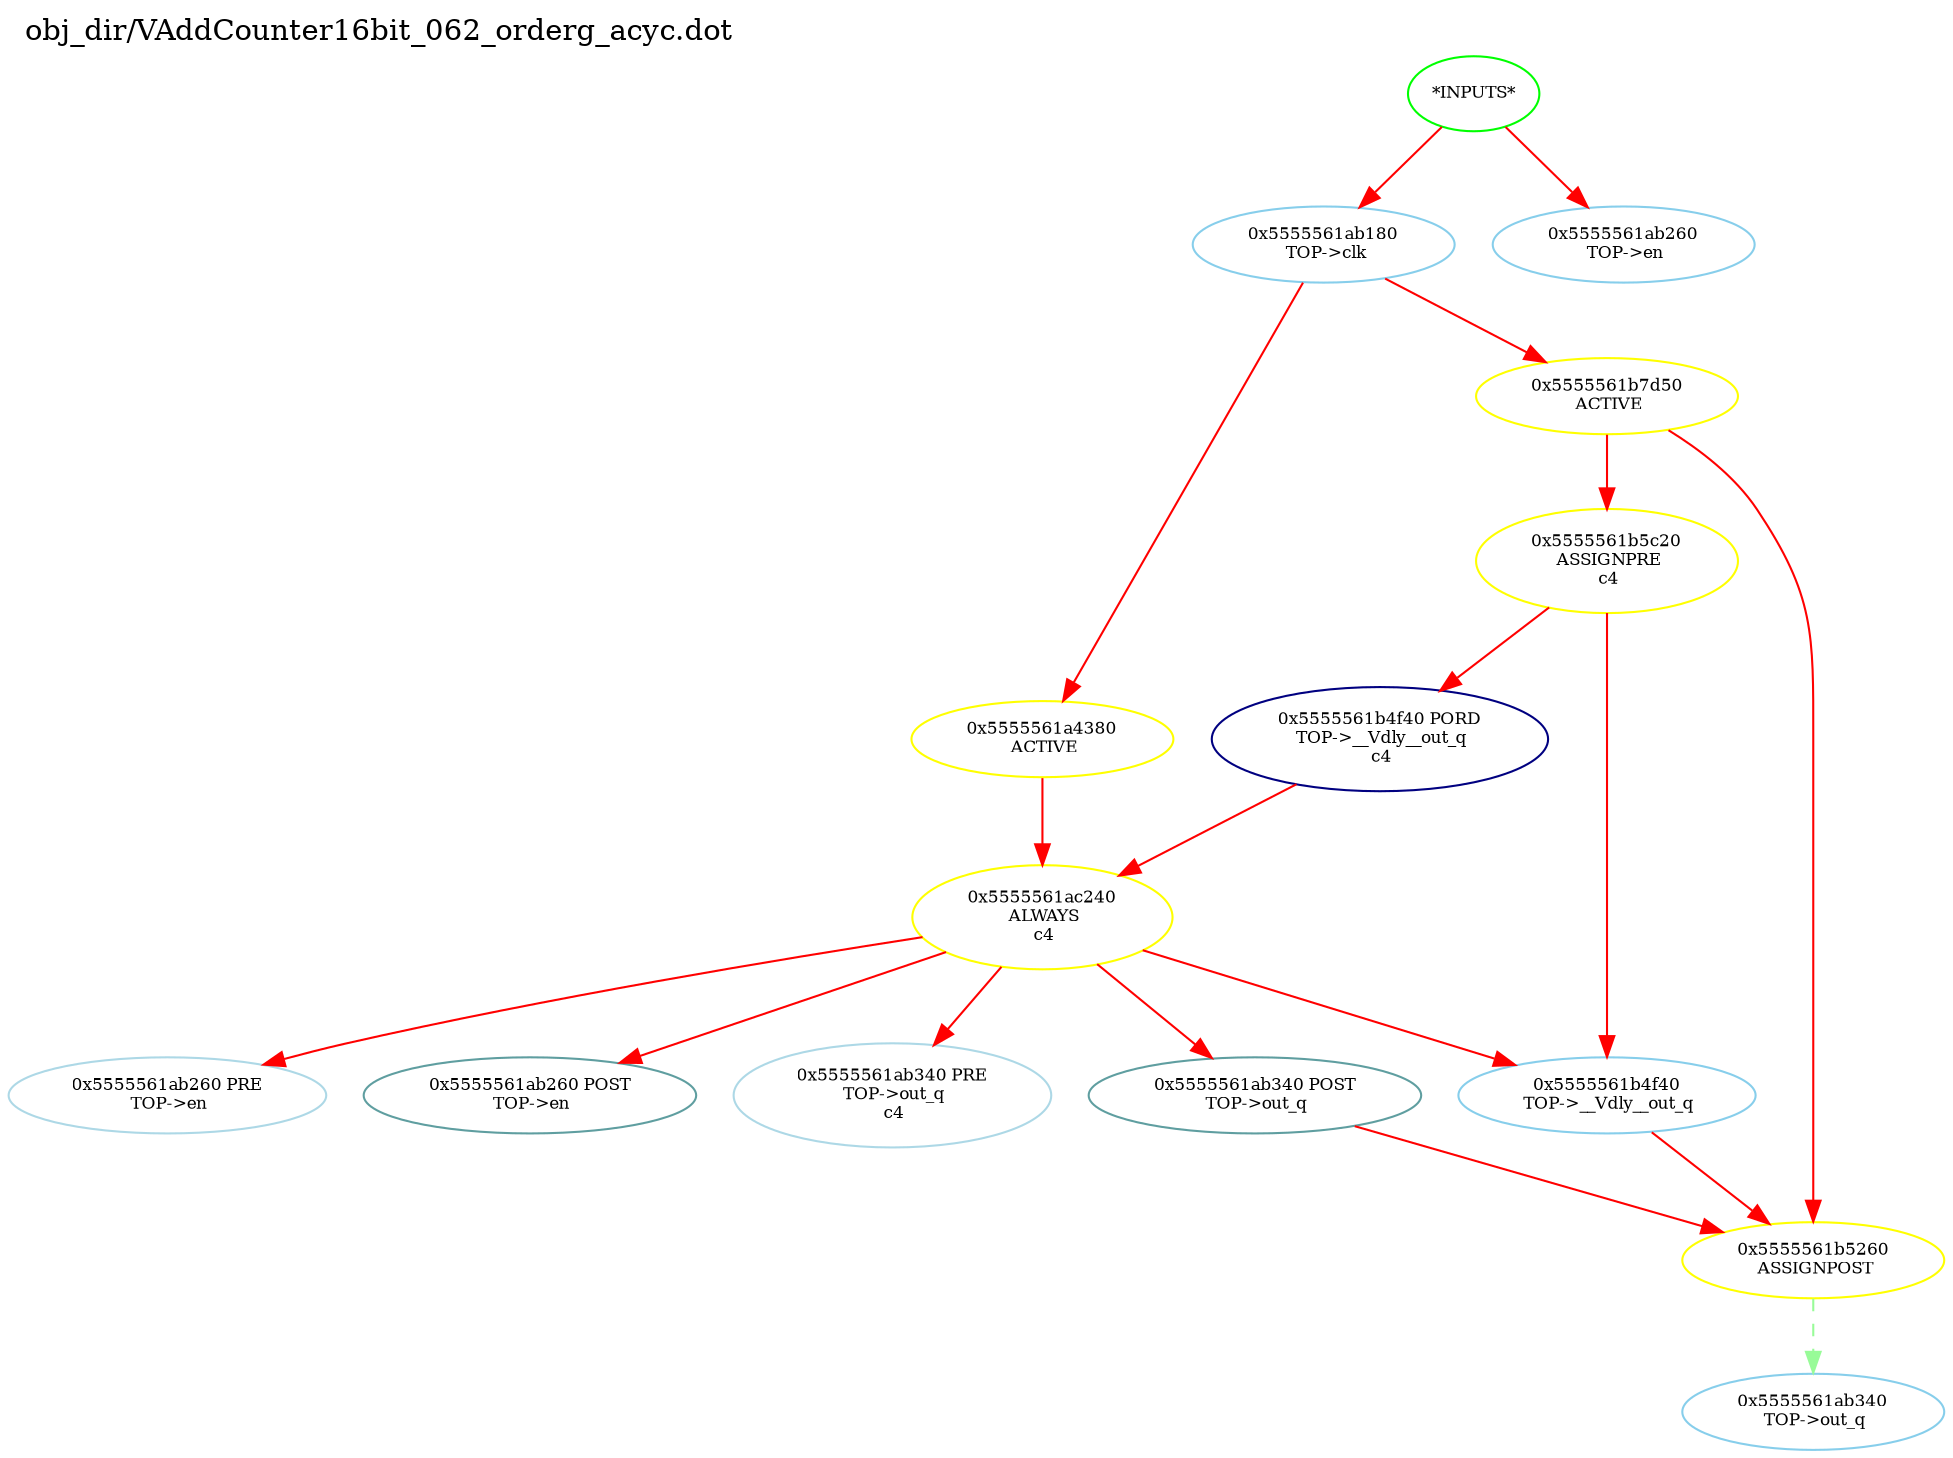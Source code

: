 digraph v3graph {
	graph	[label="obj_dir/VAddCounter16bit_062_orderg_acyc.dot",
		 labelloc=t, labeljust=l,
		 //size="7.5,10",
		 rankdir=TB];
	n0	[fontsize=8 label="*INPUTS*", color=green];
	n0x5555561aafc0_1	[fontsize=8 label="0x5555561ab180\n TOP->clk", color=skyblue];
	n0x5555561aafc0_2	[fontsize=8 label="0x5555561ab260\n TOP->en", color=skyblue];
	n0x5555561aafc0_3	[fontsize=8 label="0x5555561a4380\n ACTIVE", color=yellow];
	n0x5555561aafc0_4	[fontsize=8 label="0x5555561ac240\n ALWAYS\n c4", color=yellow];
	n0x5555561aafc0_5	[fontsize=8 label="0x5555561ab260 PRE\n TOP->en", color=lightblue];
	n0x5555561aafc0_6	[fontsize=8 label="0x5555561ab260 POST\n TOP->en", color=CadetBlue];
	n0x5555561aafc0_7	[fontsize=8 label="0x5555561ab340 PRE\n TOP->out_q\n c4", color=lightblue];
	n0x5555561aafc0_8	[fontsize=8 label="0x5555561ab340 POST\n TOP->out_q", color=CadetBlue];
	n0x5555561aafc0_9	[fontsize=8 label="0x5555561b4f40 PORD\n TOP->__Vdly__out_q\n c4", color=NavyBlue];
	n0x5555561aafc0_10	[fontsize=8 label="0x5555561b4f40\n TOP->__Vdly__out_q", color=skyblue];
	n0x5555561aafc0_11	[fontsize=8 label="0x5555561b7d50\n ACTIVE", color=yellow];
	n0x5555561aafc0_12	[fontsize=8 label="0x5555561b5c20\n ASSIGNPRE\n c4", color=yellow];
	n0x5555561aafc0_13	[fontsize=8 label="0x5555561b5260\n ASSIGNPOST", color=yellow];
	n0x5555561aafc0_14	[fontsize=8 label="0x5555561ab340\n TOP->out_q", color=skyblue];
	n0 -> n0x5555561aafc0_1 [fontsize=8 label="" weight=1 color=red];
	n0 -> n0x5555561aafc0_2 [fontsize=8 label="" weight=1 color=red];
	n0x5555561aafc0_1 -> n0x5555561aafc0_3 [fontsize=8 label="" weight=8 color=red];
	n0x5555561aafc0_1 -> n0x5555561aafc0_11 [fontsize=8 label="" weight=8 color=red];
	n0x5555561aafc0_3 -> n0x5555561aafc0_4 [fontsize=8 label="" weight=32 color=red];
	n0x5555561aafc0_4 -> n0x5555561aafc0_5 [fontsize=8 label="" weight=32 color=red];
	n0x5555561aafc0_4 -> n0x5555561aafc0_6 [fontsize=8 label="" weight=2 color=red];
	n0x5555561aafc0_4 -> n0x5555561aafc0_7 [fontsize=8 label="" weight=32 color=red];
	n0x5555561aafc0_4 -> n0x5555561aafc0_8 [fontsize=8 label="" weight=2 color=red];
	n0x5555561aafc0_4 -> n0x5555561aafc0_10 [fontsize=8 label="" weight=32 color=red];
	n0x5555561aafc0_8 -> n0x5555561aafc0_13 [fontsize=8 label="" weight=2 color=red];
	n0x5555561aafc0_9 -> n0x5555561aafc0_4 [fontsize=8 label="" weight=32 color=red];
	n0x5555561aafc0_10 -> n0x5555561aafc0_13 [fontsize=8 label="" weight=8 color=red];
	n0x5555561aafc0_11 -> n0x5555561aafc0_12 [fontsize=8 label="" weight=32 color=red];
	n0x5555561aafc0_11 -> n0x5555561aafc0_13 [fontsize=8 label="" weight=32 color=red];
	n0x5555561aafc0_12 -> n0x5555561aafc0_9 [fontsize=8 label="" weight=32 color=red];
	n0x5555561aafc0_12 -> n0x5555561aafc0_10 [fontsize=8 label="" weight=32 color=red];
	n0x5555561aafc0_13 -> n0x5555561aafc0_14 [fontsize=8 label="" weight=1 color=PaleGreen style=dashed];
}
